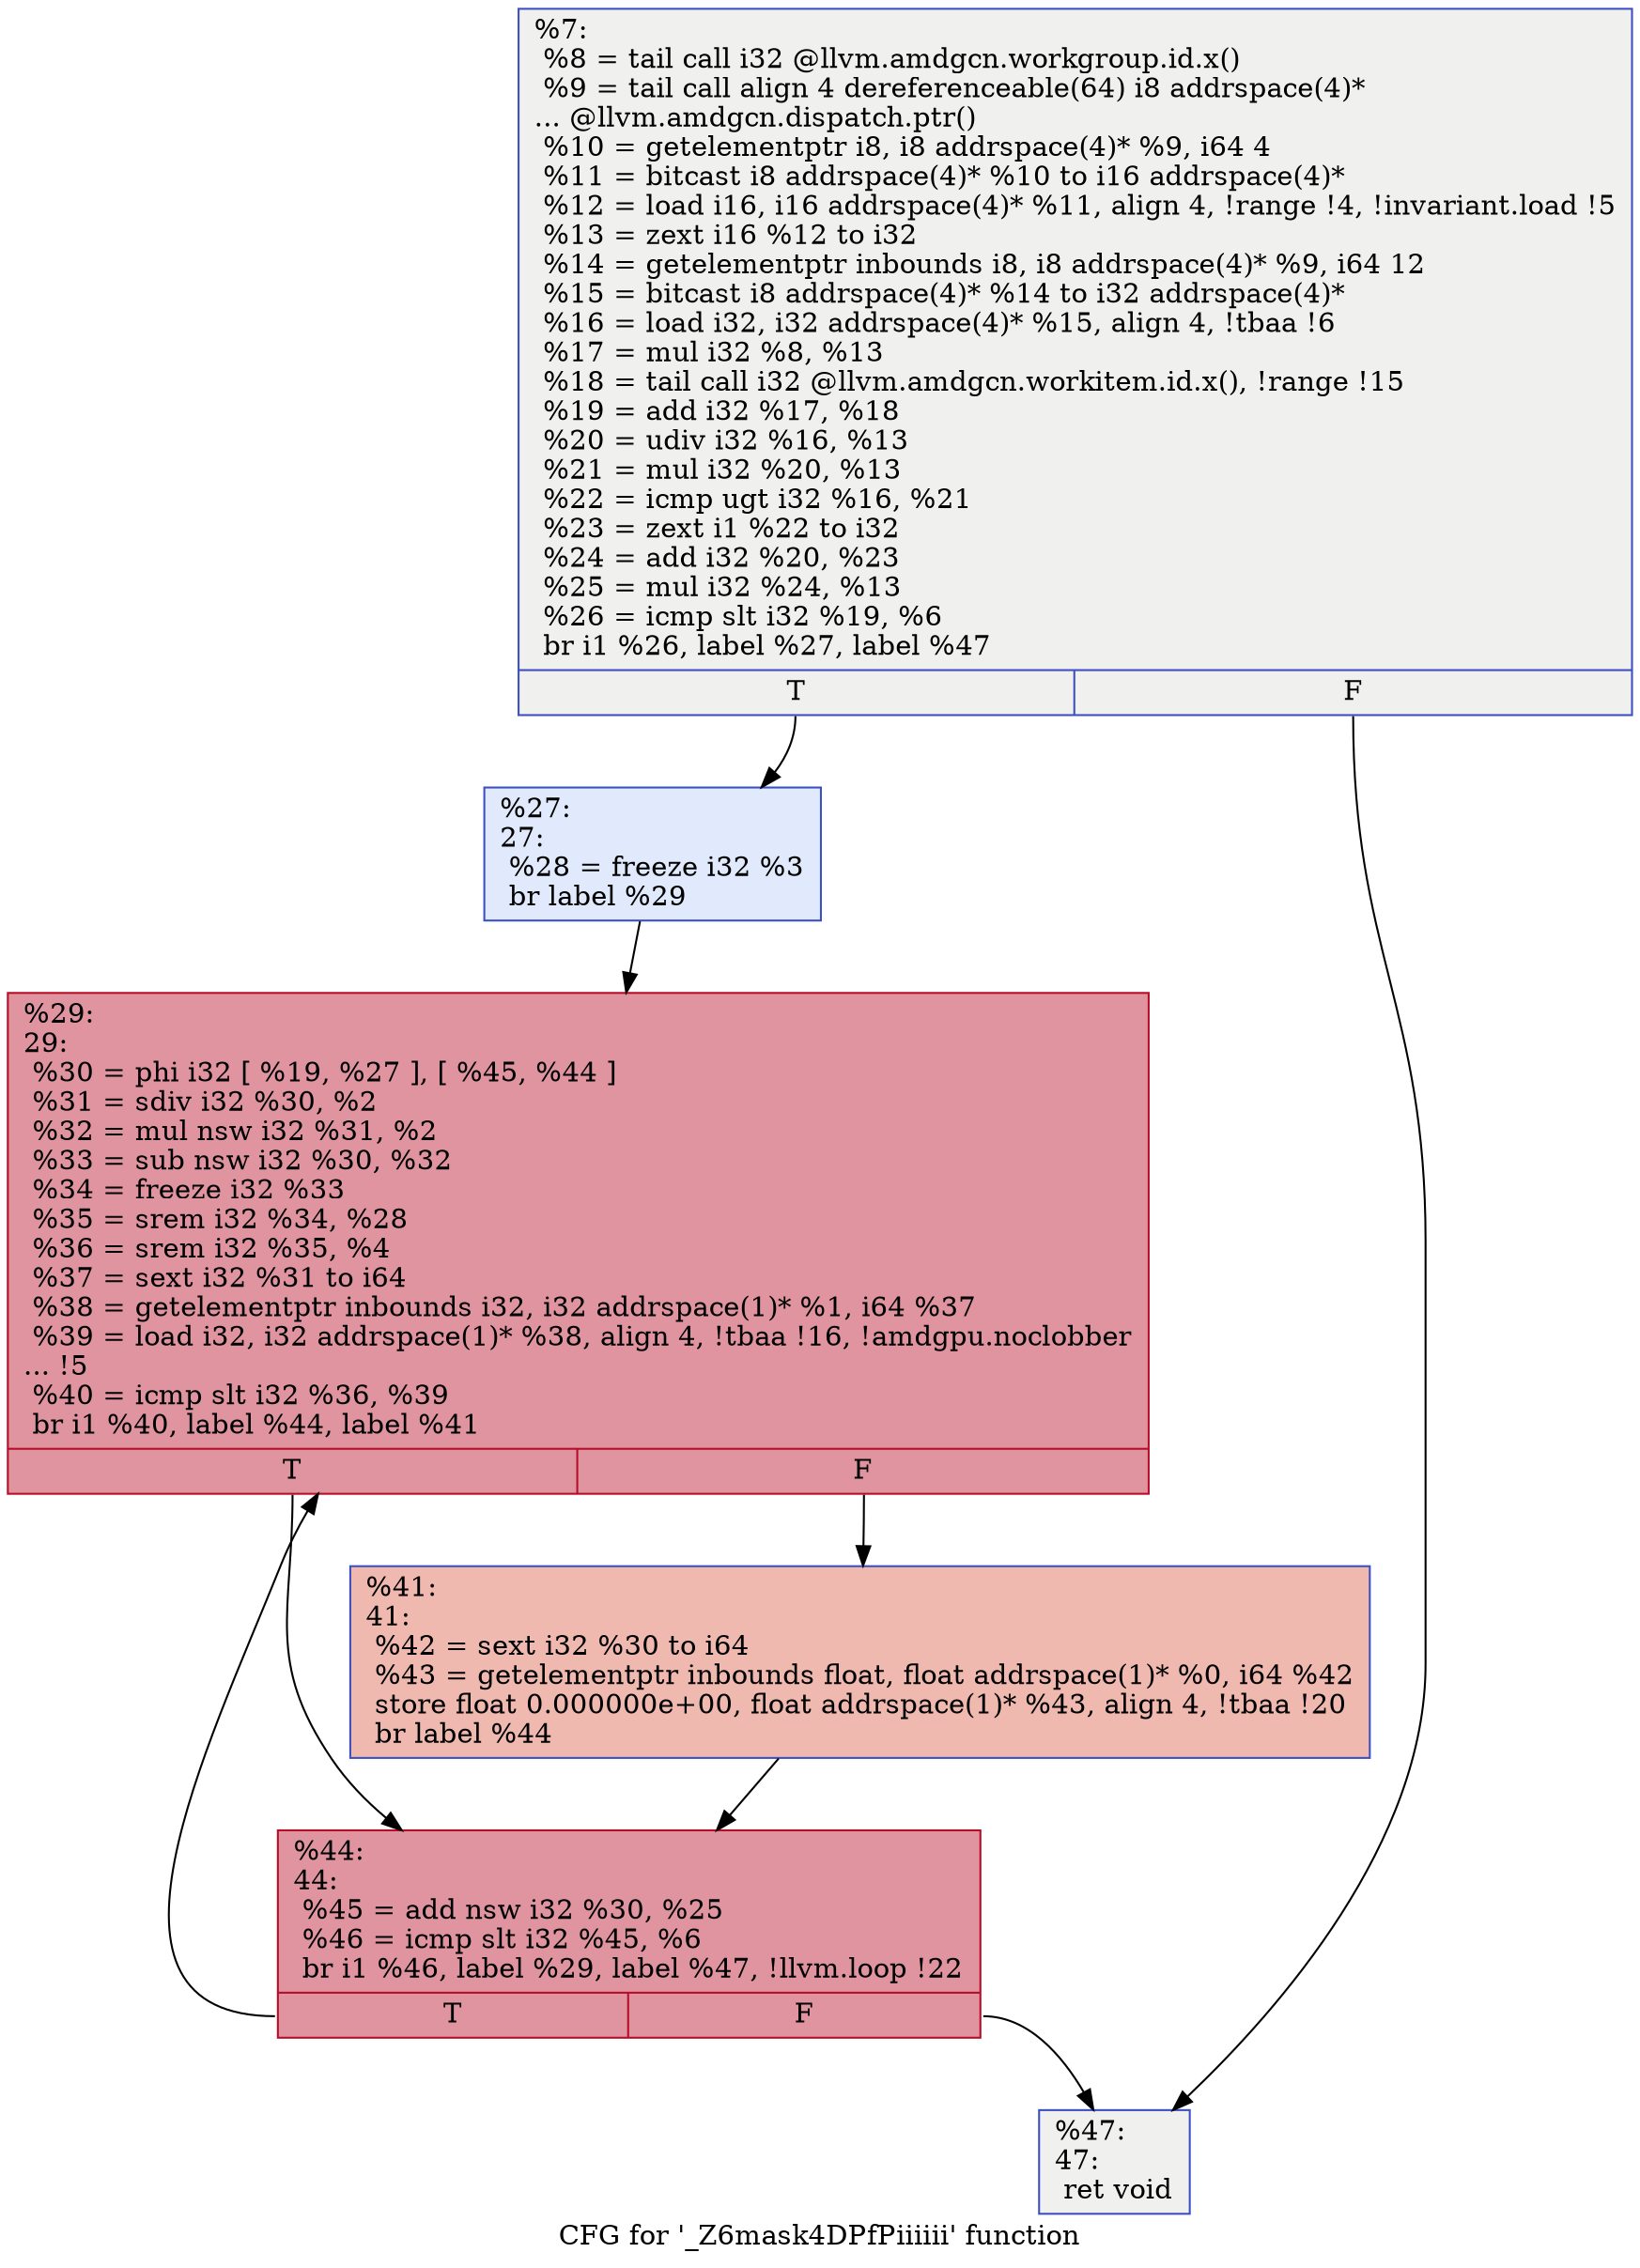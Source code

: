 digraph "CFG for '_Z6mask4DPfPiiiiii' function" {
	label="CFG for '_Z6mask4DPfPiiiiii' function";

	Node0x5378700 [shape=record,color="#3d50c3ff", style=filled, fillcolor="#dedcdb70",label="{%7:\l  %8 = tail call i32 @llvm.amdgcn.workgroup.id.x()\l  %9 = tail call align 4 dereferenceable(64) i8 addrspace(4)*\l... @llvm.amdgcn.dispatch.ptr()\l  %10 = getelementptr i8, i8 addrspace(4)* %9, i64 4\l  %11 = bitcast i8 addrspace(4)* %10 to i16 addrspace(4)*\l  %12 = load i16, i16 addrspace(4)* %11, align 4, !range !4, !invariant.load !5\l  %13 = zext i16 %12 to i32\l  %14 = getelementptr inbounds i8, i8 addrspace(4)* %9, i64 12\l  %15 = bitcast i8 addrspace(4)* %14 to i32 addrspace(4)*\l  %16 = load i32, i32 addrspace(4)* %15, align 4, !tbaa !6\l  %17 = mul i32 %8, %13\l  %18 = tail call i32 @llvm.amdgcn.workitem.id.x(), !range !15\l  %19 = add i32 %17, %18\l  %20 = udiv i32 %16, %13\l  %21 = mul i32 %20, %13\l  %22 = icmp ugt i32 %16, %21\l  %23 = zext i1 %22 to i32\l  %24 = add i32 %20, %23\l  %25 = mul i32 %24, %13\l  %26 = icmp slt i32 %19, %6\l  br i1 %26, label %27, label %47\l|{<s0>T|<s1>F}}"];
	Node0x5378700:s0 -> Node0x537ac60;
	Node0x5378700:s1 -> Node0x537acf0;
	Node0x537ac60 [shape=record,color="#3d50c3ff", style=filled, fillcolor="#b9d0f970",label="{%27:\l27:                                               \l  %28 = freeze i32 %3\l  br label %29\l}"];
	Node0x537ac60 -> Node0x537aea0;
	Node0x537aea0 [shape=record,color="#b70d28ff", style=filled, fillcolor="#b70d2870",label="{%29:\l29:                                               \l  %30 = phi i32 [ %19, %27 ], [ %45, %44 ]\l  %31 = sdiv i32 %30, %2\l  %32 = mul nsw i32 %31, %2\l  %33 = sub nsw i32 %30, %32\l  %34 = freeze i32 %33\l  %35 = srem i32 %34, %28\l  %36 = srem i32 %35, %4\l  %37 = sext i32 %31 to i64\l  %38 = getelementptr inbounds i32, i32 addrspace(1)* %1, i64 %37\l  %39 = load i32, i32 addrspace(1)* %38, align 4, !tbaa !16, !amdgpu.noclobber\l... !5\l  %40 = icmp slt i32 %36, %39\l  br i1 %40, label %44, label %41\l|{<s0>T|<s1>F}}"];
	Node0x537aea0:s0 -> Node0x537af60;
	Node0x537aea0:s1 -> Node0x537bf00;
	Node0x537bf00 [shape=record,color="#3d50c3ff", style=filled, fillcolor="#de614d70",label="{%41:\l41:                                               \l  %42 = sext i32 %30 to i64\l  %43 = getelementptr inbounds float, float addrspace(1)* %0, i64 %42\l  store float 0.000000e+00, float addrspace(1)* %43, align 4, !tbaa !20\l  br label %44\l}"];
	Node0x537bf00 -> Node0x537af60;
	Node0x537af60 [shape=record,color="#b70d28ff", style=filled, fillcolor="#b70d2870",label="{%44:\l44:                                               \l  %45 = add nsw i32 %30, %25\l  %46 = icmp slt i32 %45, %6\l  br i1 %46, label %29, label %47, !llvm.loop !22\l|{<s0>T|<s1>F}}"];
	Node0x537af60:s0 -> Node0x537aea0;
	Node0x537af60:s1 -> Node0x537acf0;
	Node0x537acf0 [shape=record,color="#3d50c3ff", style=filled, fillcolor="#dedcdb70",label="{%47:\l47:                                               \l  ret void\l}"];
}
